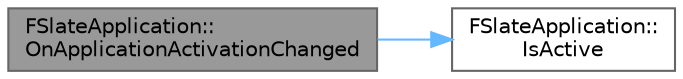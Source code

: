 digraph "FSlateApplication::OnApplicationActivationChanged"
{
 // INTERACTIVE_SVG=YES
 // LATEX_PDF_SIZE
  bgcolor="transparent";
  edge [fontname=Helvetica,fontsize=10,labelfontname=Helvetica,labelfontsize=10];
  node [fontname=Helvetica,fontsize=10,shape=box,height=0.2,width=0.4];
  rankdir="LR";
  Node1 [id="Node000001",label="FSlateApplication::\lOnApplicationActivationChanged",height=0.2,width=0.4,color="gray40", fillcolor="grey60", style="filled", fontcolor="black",tooltip=" "];
  Node1 -> Node2 [id="edge1_Node000001_Node000002",color="steelblue1",style="solid",tooltip=" "];
  Node2 [id="Node000002",label="FSlateApplication::\lIsActive",height=0.2,width=0.4,color="grey40", fillcolor="white", style="filled",URL="$dc/df2/classFSlateApplication.html#aa611f7b11dc4eab8f0d6cbfe0ef23ad0",tooltip="Whether the application is active."];
}
